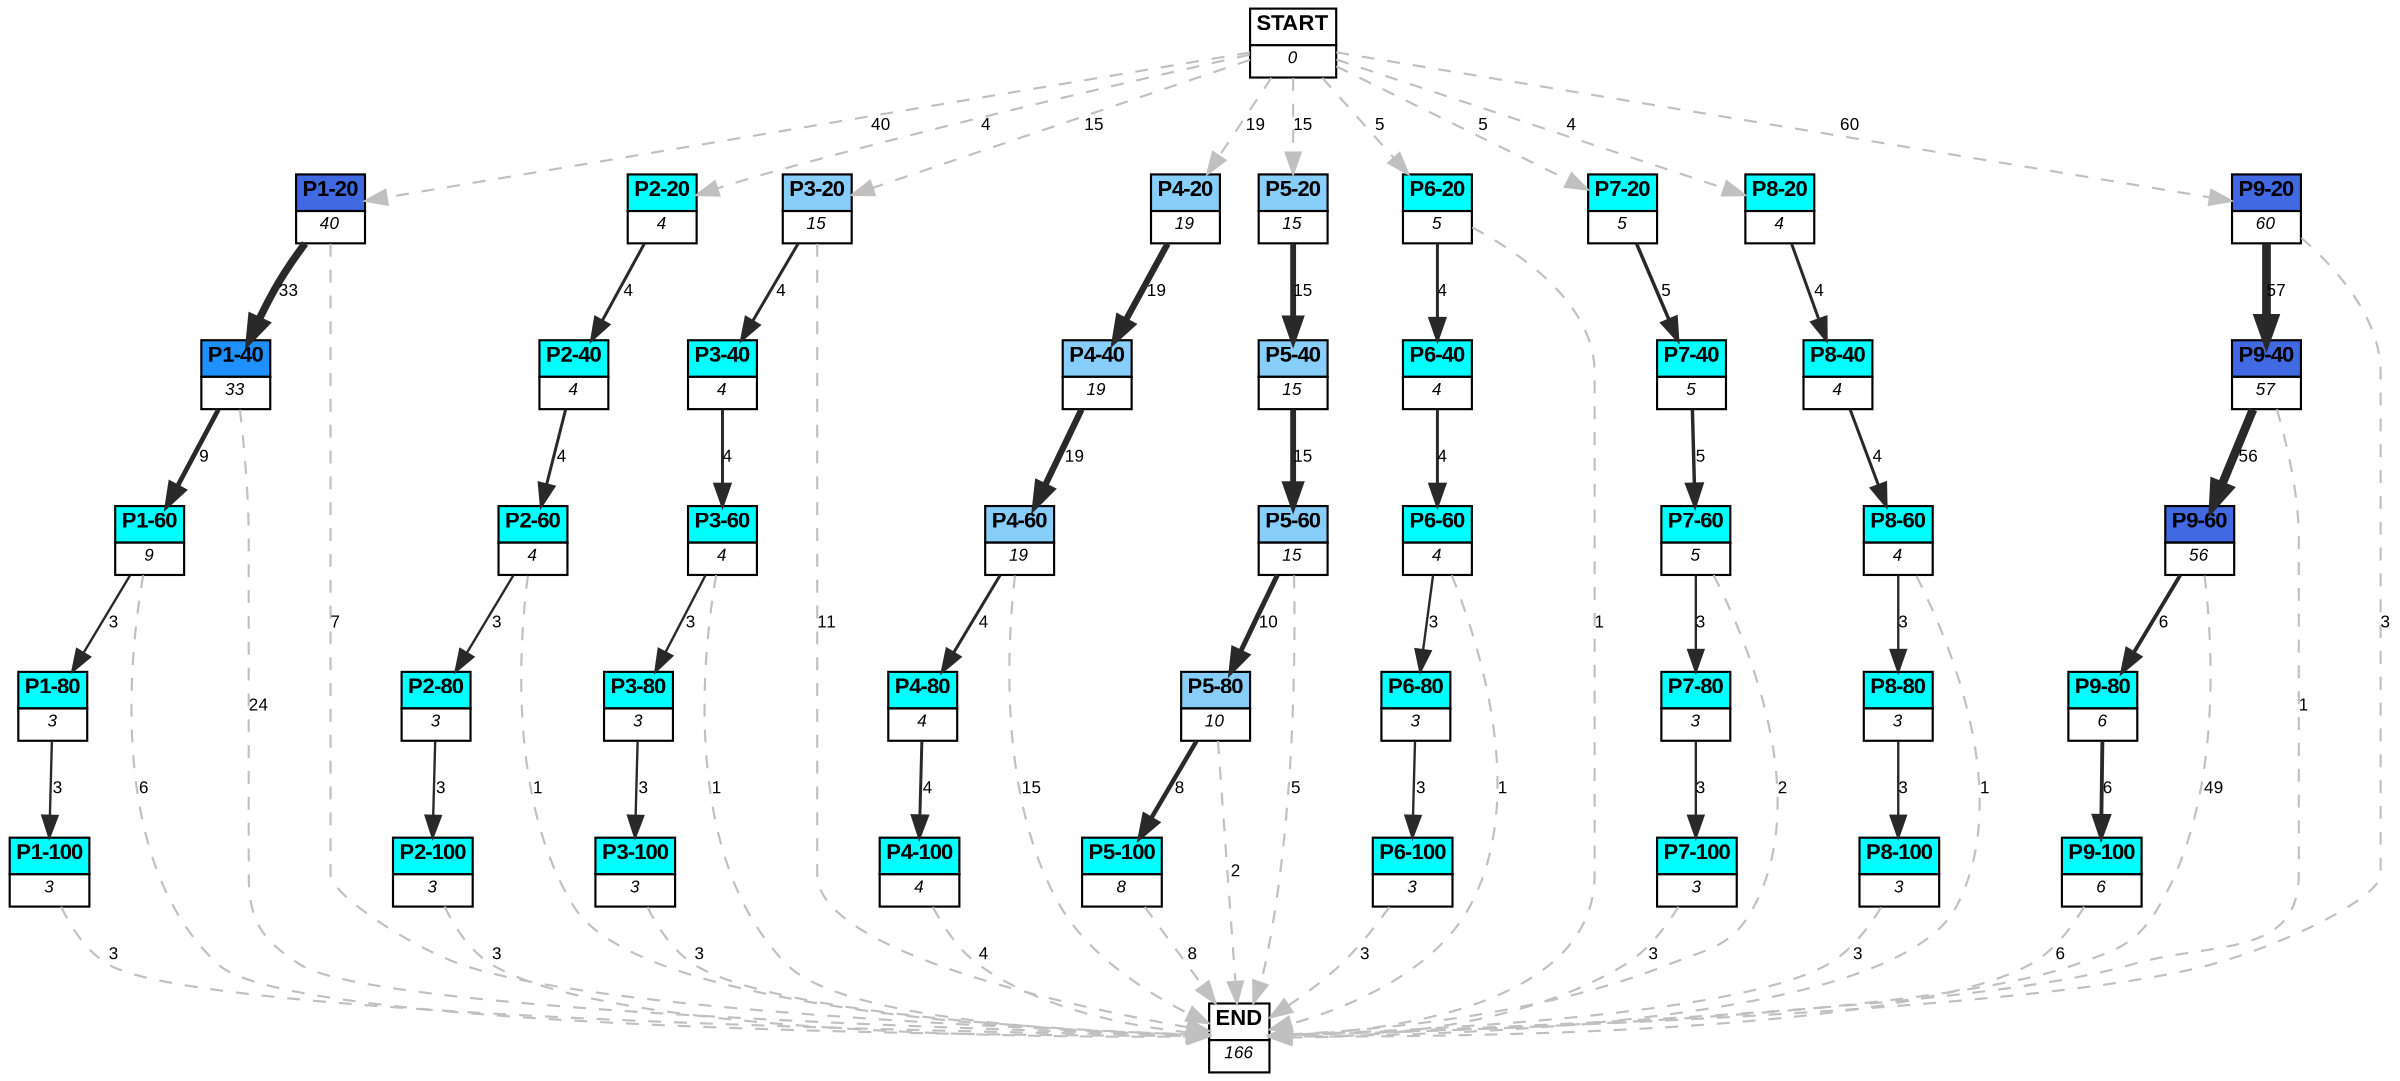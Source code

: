 digraph graphname {
	dpi = 150
	size="16,11!";
	margin = 0;
"P1-20" [shape=plain, label=<<table border="0" cellborder="1" cellspacing="0"><tr><td bgcolor="royalblue"><FONT face="Arial" POINT-SIZE="10"><b>P1-20</b></FONT></td></tr><tr><td bgcolor="white"><FONT face="Arial" POINT-SIZE="8"><i>40</i></FONT></td></tr></table>>]
"P1-40" [shape=plain, label=<<table border="0" cellborder="1" cellspacing="0"><tr><td bgcolor="dodgerblue"><FONT face="Arial" POINT-SIZE="10"><b>P1-40</b></FONT></td></tr><tr><td bgcolor="white"><FONT face="Arial" POINT-SIZE="8"><i>33</i></FONT></td></tr></table>>]
"P1-60" [shape=plain, label=<<table border="0" cellborder="1" cellspacing="0"><tr><td bgcolor="aqua"><FONT face="Arial" POINT-SIZE="10"><b>P1-60</b></FONT></td></tr><tr><td bgcolor="white"><FONT face="Arial" POINT-SIZE="8"><i>9</i></FONT></td></tr></table>>]
"P2-20" [shape=plain, label=<<table border="0" cellborder="1" cellspacing="0"><tr><td bgcolor="aqua"><FONT face="Arial" POINT-SIZE="10"><b>P2-20</b></FONT></td></tr><tr><td bgcolor="white"><FONT face="Arial" POINT-SIZE="8"><i>4</i></FONT></td></tr></table>>]
"P2-40" [shape=plain, label=<<table border="0" cellborder="1" cellspacing="0"><tr><td bgcolor="aqua"><FONT face="Arial" POINT-SIZE="10"><b>P2-40</b></FONT></td></tr><tr><td bgcolor="white"><FONT face="Arial" POINT-SIZE="8"><i>4</i></FONT></td></tr></table>>]
"P2-60" [shape=plain, label=<<table border="0" cellborder="1" cellspacing="0"><tr><td bgcolor="aqua"><FONT face="Arial" POINT-SIZE="10"><b>P2-60</b></FONT></td></tr><tr><td bgcolor="white"><FONT face="Arial" POINT-SIZE="8"><i>4</i></FONT></td></tr></table>>]
"P3-20" [shape=plain, label=<<table border="0" cellborder="1" cellspacing="0"><tr><td bgcolor="lightskyblue"><FONT face="Arial" POINT-SIZE="10"><b>P3-20</b></FONT></td></tr><tr><td bgcolor="white"><FONT face="Arial" POINT-SIZE="8"><i>15</i></FONT></td></tr></table>>]
"P4-20" [shape=plain, label=<<table border="0" cellborder="1" cellspacing="0"><tr><td bgcolor="lightskyblue"><FONT face="Arial" POINT-SIZE="10"><b>P4-20</b></FONT></td></tr><tr><td bgcolor="white"><FONT face="Arial" POINT-SIZE="8"><i>19</i></FONT></td></tr></table>>]
"P4-40" [shape=plain, label=<<table border="0" cellborder="1" cellspacing="0"><tr><td bgcolor="lightskyblue"><FONT face="Arial" POINT-SIZE="10"><b>P4-40</b></FONT></td></tr><tr><td bgcolor="white"><FONT face="Arial" POINT-SIZE="8"><i>19</i></FONT></td></tr></table>>]
"P4-60" [shape=plain, label=<<table border="0" cellborder="1" cellspacing="0"><tr><td bgcolor="lightskyblue"><FONT face="Arial" POINT-SIZE="10"><b>P4-60</b></FONT></td></tr><tr><td bgcolor="white"><FONT face="Arial" POINT-SIZE="8"><i>19</i></FONT></td></tr></table>>]
"P5-20" [shape=plain, label=<<table border="0" cellborder="1" cellspacing="0"><tr><td bgcolor="lightskyblue"><FONT face="Arial" POINT-SIZE="10"><b>P5-20</b></FONT></td></tr><tr><td bgcolor="white"><FONT face="Arial" POINT-SIZE="8"><i>15</i></FONT></td></tr></table>>]
"P5-40" [shape=plain, label=<<table border="0" cellborder="1" cellspacing="0"><tr><td bgcolor="lightskyblue"><FONT face="Arial" POINT-SIZE="10"><b>P5-40</b></FONT></td></tr><tr><td bgcolor="white"><FONT face="Arial" POINT-SIZE="8"><i>15</i></FONT></td></tr></table>>]
"P5-60" [shape=plain, label=<<table border="0" cellborder="1" cellspacing="0"><tr><td bgcolor="lightskyblue"><FONT face="Arial" POINT-SIZE="10"><b>P5-60</b></FONT></td></tr><tr><td bgcolor="white"><FONT face="Arial" POINT-SIZE="8"><i>15</i></FONT></td></tr></table>>]
"P6-20" [shape=plain, label=<<table border="0" cellborder="1" cellspacing="0"><tr><td bgcolor="aqua"><FONT face="Arial" POINT-SIZE="10"><b>P6-20</b></FONT></td></tr><tr><td bgcolor="white"><FONT face="Arial" POINT-SIZE="8"><i>5</i></FONT></td></tr></table>>]
"P7-20" [shape=plain, label=<<table border="0" cellborder="1" cellspacing="0"><tr><td bgcolor="aqua"><FONT face="Arial" POINT-SIZE="10"><b>P7-20</b></FONT></td></tr><tr><td bgcolor="white"><FONT face="Arial" POINT-SIZE="8"><i>5</i></FONT></td></tr></table>>]
"P7-40" [shape=plain, label=<<table border="0" cellborder="1" cellspacing="0"><tr><td bgcolor="aqua"><FONT face="Arial" POINT-SIZE="10"><b>P7-40</b></FONT></td></tr><tr><td bgcolor="white"><FONT face="Arial" POINT-SIZE="8"><i>5</i></FONT></td></tr></table>>]
"P7-60" [shape=plain, label=<<table border="0" cellborder="1" cellspacing="0"><tr><td bgcolor="aqua"><FONT face="Arial" POINT-SIZE="10"><b>P7-60</b></FONT></td></tr><tr><td bgcolor="white"><FONT face="Arial" POINT-SIZE="8"><i>5</i></FONT></td></tr></table>>]
"P8-20" [shape=plain, label=<<table border="0" cellborder="1" cellspacing="0"><tr><td bgcolor="aqua"><FONT face="Arial" POINT-SIZE="10"><b>P8-20</b></FONT></td></tr><tr><td bgcolor="white"><FONT face="Arial" POINT-SIZE="8"><i>4</i></FONT></td></tr></table>>]
"P8-40" [shape=plain, label=<<table border="0" cellborder="1" cellspacing="0"><tr><td bgcolor="aqua"><FONT face="Arial" POINT-SIZE="10"><b>P8-40</b></FONT></td></tr><tr><td bgcolor="white"><FONT face="Arial" POINT-SIZE="8"><i>4</i></FONT></td></tr></table>>]
"P8-60" [shape=plain, label=<<table border="0" cellborder="1" cellspacing="0"><tr><td bgcolor="aqua"><FONT face="Arial" POINT-SIZE="10"><b>P8-60</b></FONT></td></tr><tr><td bgcolor="white"><FONT face="Arial" POINT-SIZE="8"><i>4</i></FONT></td></tr></table>>]
"P9-20" [shape=plain, label=<<table border="0" cellborder="1" cellspacing="0"><tr><td bgcolor="royalblue"><FONT face="Arial" POINT-SIZE="10"><b>P9-20</b></FONT></td></tr><tr><td bgcolor="white"><FONT face="Arial" POINT-SIZE="8"><i>60</i></FONT></td></tr></table>>]
"P9-40" [shape=plain, label=<<table border="0" cellborder="1" cellspacing="0"><tr><td bgcolor="royalblue"><FONT face="Arial" POINT-SIZE="10"><b>P9-40</b></FONT></td></tr><tr><td bgcolor="white"><FONT face="Arial" POINT-SIZE="8"><i>57</i></FONT></td></tr></table>>]
"P9-60" [shape=plain, label=<<table border="0" cellborder="1" cellspacing="0"><tr><td bgcolor="royalblue"><FONT face="Arial" POINT-SIZE="10"><b>P9-60</b></FONT></td></tr><tr><td bgcolor="white"><FONT face="Arial" POINT-SIZE="8"><i>56</i></FONT></td></tr></table>>]
"P3-40" [shape=plain, label=<<table border="0" cellborder="1" cellspacing="0"><tr><td bgcolor="aqua"><FONT face="Arial" POINT-SIZE="10"><b>P3-40</b></FONT></td></tr><tr><td bgcolor="white"><FONT face="Arial" POINT-SIZE="8"><i>4</i></FONT></td></tr></table>>]
"P3-60" [shape=plain, label=<<table border="0" cellborder="1" cellspacing="0"><tr><td bgcolor="aqua"><FONT face="Arial" POINT-SIZE="10"><b>P3-60</b></FONT></td></tr><tr><td bgcolor="white"><FONT face="Arial" POINT-SIZE="8"><i>4</i></FONT></td></tr></table>>]
"P6-40" [shape=plain, label=<<table border="0" cellborder="1" cellspacing="0"><tr><td bgcolor="aqua"><FONT face="Arial" POINT-SIZE="10"><b>P6-40</b></FONT></td></tr><tr><td bgcolor="white"><FONT face="Arial" POINT-SIZE="8"><i>4</i></FONT></td></tr></table>>]
"P6-60" [shape=plain, label=<<table border="0" cellborder="1" cellspacing="0"><tr><td bgcolor="aqua"><FONT face="Arial" POINT-SIZE="10"><b>P6-60</b></FONT></td></tr><tr><td bgcolor="white"><FONT face="Arial" POINT-SIZE="8"><i>4</i></FONT></td></tr></table>>]
"P5-80" [shape=plain, label=<<table border="0" cellborder="1" cellspacing="0"><tr><td bgcolor="lightskyblue"><FONT face="Arial" POINT-SIZE="10"><b>P5-80</b></FONT></td></tr><tr><td bgcolor="white"><FONT face="Arial" POINT-SIZE="8"><i>10</i></FONT></td></tr></table>>]
"P5-100" [shape=plain, label=<<table border="0" cellborder="1" cellspacing="0"><tr><td bgcolor="aqua"><FONT face="Arial" POINT-SIZE="10"><b>P5-100</b></FONT></td></tr><tr><td bgcolor="white"><FONT face="Arial" POINT-SIZE="8"><i>8</i></FONT></td></tr></table>>]
"P9-80" [shape=plain, label=<<table border="0" cellborder="1" cellspacing="0"><tr><td bgcolor="aqua"><FONT face="Arial" POINT-SIZE="10"><b>P9-80</b></FONT></td></tr><tr><td bgcolor="white"><FONT face="Arial" POINT-SIZE="8"><i>6</i></FONT></td></tr></table>>]
"P9-100" [shape=plain, label=<<table border="0" cellborder="1" cellspacing="0"><tr><td bgcolor="aqua"><FONT face="Arial" POINT-SIZE="10"><b>P9-100</b></FONT></td></tr><tr><td bgcolor="white"><FONT face="Arial" POINT-SIZE="8"><i>6</i></FONT></td></tr></table>>]
"P6-80" [shape=plain, label=<<table border="0" cellborder="1" cellspacing="0"><tr><td bgcolor="aqua"><FONT face="Arial" POINT-SIZE="10"><b>P6-80</b></FONT></td></tr><tr><td bgcolor="white"><FONT face="Arial" POINT-SIZE="8"><i>3</i></FONT></td></tr></table>>]
"P6-100" [shape=plain, label=<<table border="0" cellborder="1" cellspacing="0"><tr><td bgcolor="aqua"><FONT face="Arial" POINT-SIZE="10"><b>P6-100</b></FONT></td></tr><tr><td bgcolor="white"><FONT face="Arial" POINT-SIZE="8"><i>3</i></FONT></td></tr></table>>]
"P7-80" [shape=plain, label=<<table border="0" cellborder="1" cellspacing="0"><tr><td bgcolor="aqua"><FONT face="Arial" POINT-SIZE="10"><b>P7-80</b></FONT></td></tr><tr><td bgcolor="white"><FONT face="Arial" POINT-SIZE="8"><i>3</i></FONT></td></tr></table>>]
"P7-100" [shape=plain, label=<<table border="0" cellborder="1" cellspacing="0"><tr><td bgcolor="aqua"><FONT face="Arial" POINT-SIZE="10"><b>P7-100</b></FONT></td></tr><tr><td bgcolor="white"><FONT face="Arial" POINT-SIZE="8"><i>3</i></FONT></td></tr></table>>]
"P8-80" [shape=plain, label=<<table border="0" cellborder="1" cellspacing="0"><tr><td bgcolor="aqua"><FONT face="Arial" POINT-SIZE="10"><b>P8-80</b></FONT></td></tr><tr><td bgcolor="white"><FONT face="Arial" POINT-SIZE="8"><i>3</i></FONT></td></tr></table>>]
"P8-100" [shape=plain, label=<<table border="0" cellborder="1" cellspacing="0"><tr><td bgcolor="aqua"><FONT face="Arial" POINT-SIZE="10"><b>P8-100</b></FONT></td></tr><tr><td bgcolor="white"><FONT face="Arial" POINT-SIZE="8"><i>3</i></FONT></td></tr></table>>]
"P1-80" [shape=plain, label=<<table border="0" cellborder="1" cellspacing="0"><tr><td bgcolor="aqua"><FONT face="Arial" POINT-SIZE="10"><b>P1-80</b></FONT></td></tr><tr><td bgcolor="white"><FONT face="Arial" POINT-SIZE="8"><i>3</i></FONT></td></tr></table>>]
"P1-100" [shape=plain, label=<<table border="0" cellborder="1" cellspacing="0"><tr><td bgcolor="aqua"><FONT face="Arial" POINT-SIZE="10"><b>P1-100</b></FONT></td></tr><tr><td bgcolor="white"><FONT face="Arial" POINT-SIZE="8"><i>3</i></FONT></td></tr></table>>]
"P2-80" [shape=plain, label=<<table border="0" cellborder="1" cellspacing="0"><tr><td bgcolor="aqua"><FONT face="Arial" POINT-SIZE="10"><b>P2-80</b></FONT></td></tr><tr><td bgcolor="white"><FONT face="Arial" POINT-SIZE="8"><i>3</i></FONT></td></tr></table>>]
"P2-100" [shape=plain, label=<<table border="0" cellborder="1" cellspacing="0"><tr><td bgcolor="aqua"><FONT face="Arial" POINT-SIZE="10"><b>P2-100</b></FONT></td></tr><tr><td bgcolor="white"><FONT face="Arial" POINT-SIZE="8"><i>3</i></FONT></td></tr></table>>]
"P3-80" [shape=plain, label=<<table border="0" cellborder="1" cellspacing="0"><tr><td bgcolor="aqua"><FONT face="Arial" POINT-SIZE="10"><b>P3-80</b></FONT></td></tr><tr><td bgcolor="white"><FONT face="Arial" POINT-SIZE="8"><i>3</i></FONT></td></tr></table>>]
"P3-100" [shape=plain, label=<<table border="0" cellborder="1" cellspacing="0"><tr><td bgcolor="aqua"><FONT face="Arial" POINT-SIZE="10"><b>P3-100</b></FONT></td></tr><tr><td bgcolor="white"><FONT face="Arial" POINT-SIZE="8"><i>3</i></FONT></td></tr></table>>]
"P4-80" [shape=plain, label=<<table border="0" cellborder="1" cellspacing="0"><tr><td bgcolor="aqua"><FONT face="Arial" POINT-SIZE="10"><b>P4-80</b></FONT></td></tr><tr><td bgcolor="white"><FONT face="Arial" POINT-SIZE="8"><i>4</i></FONT></td></tr></table>>]
"P4-100" [shape=plain, label=<<table border="0" cellborder="1" cellspacing="0"><tr><td bgcolor="aqua"><FONT face="Arial" POINT-SIZE="10"><b>P4-100</b></FONT></td></tr><tr><td bgcolor="white"><FONT face="Arial" POINT-SIZE="8"><i>4</i></FONT></td></tr></table>>]
"START" [shape=plain, label=<<table border="0" cellborder="1" cellspacing="0"><tr><td bgcolor="white"><FONT face="Arial" POINT-SIZE="10"><b>START</b></FONT></td></tr><tr><td bgcolor="white"><FONT face="Arial" POINT-SIZE="8"><i>0</i></FONT></td></tr></table>>]
"END" [shape=plain, label=<<table border="0" cellborder="1" cellspacing="0"><tr><td bgcolor="white"><FONT face="Arial" POINT-SIZE="10"><b>END</b></FONT></td></tr><tr><td bgcolor="white"><FONT face="Arial" POINT-SIZE="8"><i>166</i></FONT></td></tr></table>>]
"P1-20" -> "P1-40" [ color=grey16 penwidth = "3.4965075614664802"label ="33" labelfloat=false fontname="Arial" fontsize=8]
"P1-20" -> "END" [ style = dashed color=grey label ="7" labelfloat=false fontname="Arial" fontsize=8]
"P1-40" -> "P1-60" [ color=grey16 penwidth = "2.1972245773362196"label ="9" labelfloat=false fontname="Arial" fontsize=8]
"P1-40" -> "END" [ style = dashed color=grey label ="24" labelfloat=false fontname="Arial" fontsize=8]
"P1-60" -> "P1-80" [ color=grey16 penwidth = "1.0986122886681098"label ="3" labelfloat=false fontname="Arial" fontsize=8]
"P1-60" -> "END" [ style = dashed color=grey label ="6" labelfloat=false fontname="Arial" fontsize=8]
"P2-20" -> "P2-40" [ color=grey16 penwidth = "1.3862943611198906"label ="4" labelfloat=false fontname="Arial" fontsize=8]
"P2-40" -> "P2-60" [ color=grey16 penwidth = "1.3862943611198906"label ="4" labelfloat=false fontname="Arial" fontsize=8]
"P2-60" -> "P2-80" [ color=grey16 penwidth = "1.0986122886681098"label ="3" labelfloat=false fontname="Arial" fontsize=8]
"P2-60" -> "END" [ style = dashed color=grey label ="1" labelfloat=false fontname="Arial" fontsize=8]
"P3-20" -> "P3-40" [ color=grey16 penwidth = "1.3862943611198906"label ="4" labelfloat=false fontname="Arial" fontsize=8]
"P3-20" -> "END" [ style = dashed color=grey label ="11" labelfloat=false fontname="Arial" fontsize=8]
"P4-20" -> "P4-40" [ color=grey16 penwidth = "2.9444389791664403"label ="19" labelfloat=false fontname="Arial" fontsize=8]
"P4-40" -> "P4-60" [ color=grey16 penwidth = "2.9444389791664403"label ="19" labelfloat=false fontname="Arial" fontsize=8]
"P4-60" -> "P4-80" [ color=grey16 penwidth = "1.3862943611198906"label ="4" labelfloat=false fontname="Arial" fontsize=8]
"P4-60" -> "END" [ style = dashed color=grey label ="15" labelfloat=false fontname="Arial" fontsize=8]
"P5-20" -> "P5-40" [ color=grey16 penwidth = "2.70805020110221"label ="15" labelfloat=false fontname="Arial" fontsize=8]
"P5-40" -> "P5-60" [ color=grey16 penwidth = "2.70805020110221"label ="15" labelfloat=false fontname="Arial" fontsize=8]
"P5-60" -> "P5-80" [ color=grey16 penwidth = "2.302585092994046"label ="10" labelfloat=false fontname="Arial" fontsize=8]
"P5-60" -> "END" [ style = dashed color=grey label ="5" labelfloat=false fontname="Arial" fontsize=8]
"P6-20" -> "P6-40" [ color=grey16 penwidth = "1.3862943611198906"label ="4" labelfloat=false fontname="Arial" fontsize=8]
"P6-20" -> "END" [ style = dashed color=grey label ="1" labelfloat=false fontname="Arial" fontsize=8]
"P7-20" -> "P7-40" [ color=grey16 penwidth = "1.6094379124341003"label ="5" labelfloat=false fontname="Arial" fontsize=8]
"P7-40" -> "P7-60" [ color=grey16 penwidth = "1.6094379124341003"label ="5" labelfloat=false fontname="Arial" fontsize=8]
"P7-60" -> "P7-80" [ color=grey16 penwidth = "1.0986122886681098"label ="3" labelfloat=false fontname="Arial" fontsize=8]
"P7-60" -> "END" [ style = dashed color=grey label ="2" labelfloat=false fontname="Arial" fontsize=8]
"P8-20" -> "P8-40" [ color=grey16 penwidth = "1.3862943611198906"label ="4" labelfloat=false fontname="Arial" fontsize=8]
"P8-40" -> "P8-60" [ color=grey16 penwidth = "1.3862943611198906"label ="4" labelfloat=false fontname="Arial" fontsize=8]
"P8-60" -> "P8-80" [ color=grey16 penwidth = "1.0986122886681098"label ="3" labelfloat=false fontname="Arial" fontsize=8]
"P8-60" -> "END" [ style = dashed color=grey label ="1" labelfloat=false fontname="Arial" fontsize=8]
"P9-20" -> "P9-40" [ color=grey16 penwidth = "4.04305126783455"label ="57" labelfloat=false fontname="Arial" fontsize=8]
"P9-20" -> "END" [ style = dashed color=grey label ="3" labelfloat=false fontname="Arial" fontsize=8]
"P9-40" -> "P9-60" [ color=grey16 penwidth = "4.02535169073515"label ="56" labelfloat=false fontname="Arial" fontsize=8]
"P9-40" -> "END" [ style = dashed color=grey label ="1" labelfloat=false fontname="Arial" fontsize=8]
"P9-60" -> "P9-80" [ color=grey16 penwidth = "1.791759469228055"label ="6" labelfloat=false fontname="Arial" fontsize=8]
"P9-60" -> "END" [ style = dashed color=grey label ="49" labelfloat=false fontname="Arial" fontsize=8]
"P3-40" -> "P3-60" [ color=grey16 penwidth = "1.3862943611198906"label ="4" labelfloat=false fontname="Arial" fontsize=8]
"P3-60" -> "P3-80" [ color=grey16 penwidth = "1.0986122886681098"label ="3" labelfloat=false fontname="Arial" fontsize=8]
"P3-60" -> "END" [ style = dashed color=grey label ="1" labelfloat=false fontname="Arial" fontsize=8]
"P6-40" -> "P6-60" [ color=grey16 penwidth = "1.3862943611198906"label ="4" labelfloat=false fontname="Arial" fontsize=8]
"P6-60" -> "P6-80" [ color=grey16 penwidth = "1.0986122886681098"label ="3" labelfloat=false fontname="Arial" fontsize=8]
"P6-60" -> "END" [ style = dashed color=grey label ="1" labelfloat=false fontname="Arial" fontsize=8]
"P5-80" -> "P5-100" [ color=grey16 penwidth = "2.0794415416798357"label ="8" labelfloat=false fontname="Arial" fontsize=8]
"P5-80" -> "END" [ style = dashed color=grey label ="2" labelfloat=false fontname="Arial" fontsize=8]
"P5-100" -> "END" [ style = dashed color=grey label ="8" labelfloat=false fontname="Arial" fontsize=8]
"P9-80" -> "P9-100" [ color=grey16 penwidth = "1.791759469228055"label ="6" labelfloat=false fontname="Arial" fontsize=8]
"P9-100" -> "END" [ style = dashed color=grey label ="6" labelfloat=false fontname="Arial" fontsize=8]
"P6-80" -> "P6-100" [ color=grey16 penwidth = "1.0986122886681098"label ="3" labelfloat=false fontname="Arial" fontsize=8]
"P6-100" -> "END" [ style = dashed color=grey label ="3" labelfloat=false fontname="Arial" fontsize=8]
"P7-80" -> "P7-100" [ color=grey16 penwidth = "1.0986122886681098"label ="3" labelfloat=false fontname="Arial" fontsize=8]
"P7-100" -> "END" [ style = dashed color=grey label ="3" labelfloat=false fontname="Arial" fontsize=8]
"P8-80" -> "P8-100" [ color=grey16 penwidth = "1.0986122886681098"label ="3" labelfloat=false fontname="Arial" fontsize=8]
"P8-100" -> "END" [ style = dashed color=grey label ="3" labelfloat=false fontname="Arial" fontsize=8]
"P1-80" -> "P1-100" [ color=grey16 penwidth = "1.0986122886681098"label ="3" labelfloat=false fontname="Arial" fontsize=8]
"P1-100" -> "END" [ style = dashed color=grey label ="3" labelfloat=false fontname="Arial" fontsize=8]
"P2-80" -> "P2-100" [ color=grey16 penwidth = "1.0986122886681098"label ="3" labelfloat=false fontname="Arial" fontsize=8]
"P2-100" -> "END" [ style = dashed color=grey label ="3" labelfloat=false fontname="Arial" fontsize=8]
"P3-80" -> "P3-100" [ color=grey16 penwidth = "1.0986122886681098"label ="3" labelfloat=false fontname="Arial" fontsize=8]
"P3-100" -> "END" [ style = dashed color=grey label ="3" labelfloat=false fontname="Arial" fontsize=8]
"P4-80" -> "P4-100" [ color=grey16 penwidth = "1.3862943611198906"label ="4" labelfloat=false fontname="Arial" fontsize=8]
"P4-100" -> "END" [ style = dashed color=grey label ="4" labelfloat=false fontname="Arial" fontsize=8]
"START" -> "P1-20" [ style = dashed color=grey label ="40" labelfloat=false fontname="Arial" fontsize=8]
"START" -> "P2-20" [ style = dashed color=grey label ="4" labelfloat=false fontname="Arial" fontsize=8]
"START" -> "P3-20" [ style = dashed color=grey label ="15" labelfloat=false fontname="Arial" fontsize=8]
"START" -> "P4-20" [ style = dashed color=grey label ="19" labelfloat=false fontname="Arial" fontsize=8]
"START" -> "P5-20" [ style = dashed color=grey label ="15" labelfloat=false fontname="Arial" fontsize=8]
"START" -> "P6-20" [ style = dashed color=grey label ="5" labelfloat=false fontname="Arial" fontsize=8]
"START" -> "P7-20" [ style = dashed color=grey label ="5" labelfloat=false fontname="Arial" fontsize=8]
"START" -> "P8-20" [ style = dashed color=grey label ="4" labelfloat=false fontname="Arial" fontsize=8]
"START" -> "P9-20" [ style = dashed color=grey label ="60" labelfloat=false fontname="Arial" fontsize=8]
}